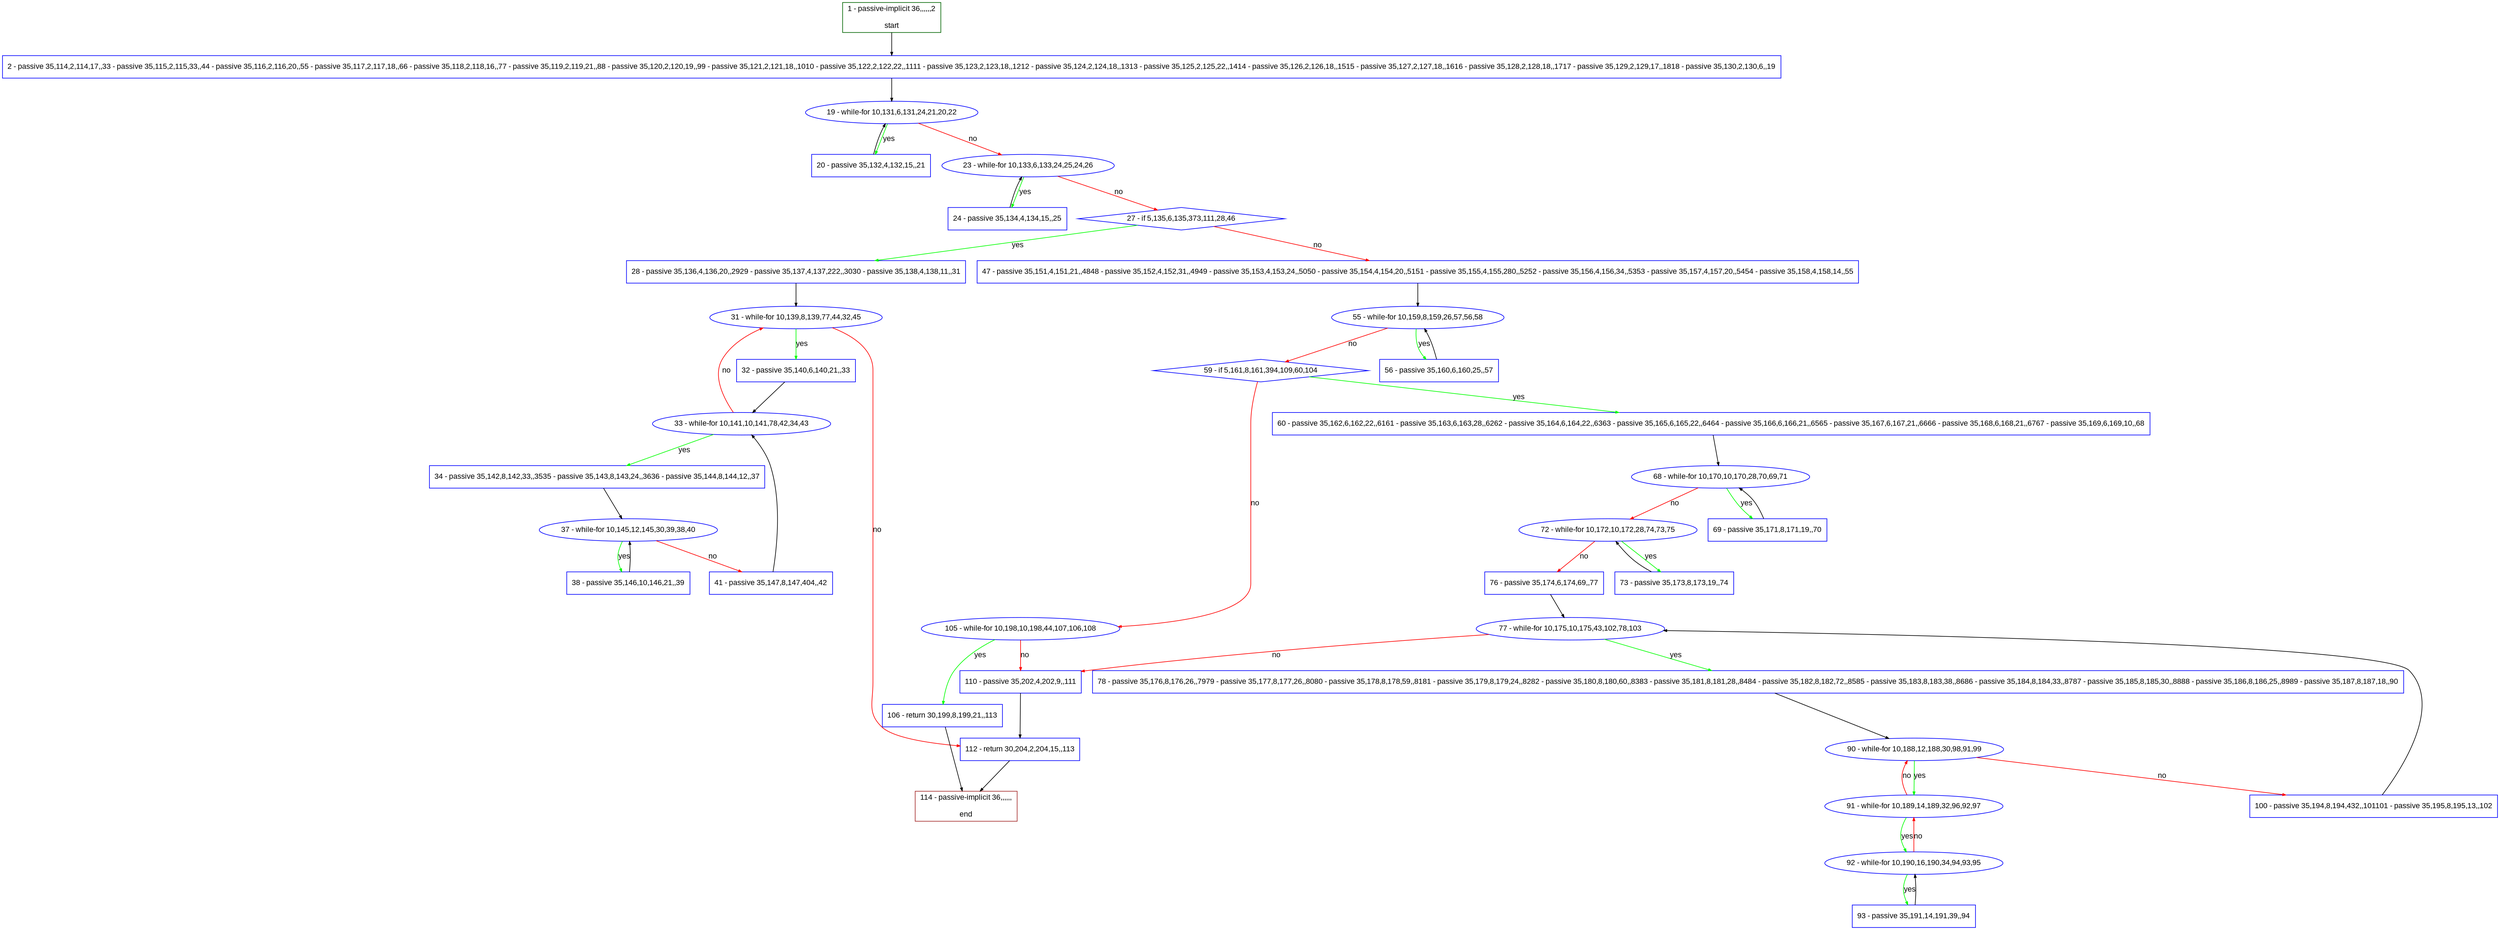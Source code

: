 digraph "" {
  graph [pack="true", label="", fontsize="12", packmode="clust", fontname="Arial", fillcolor="#FFFFCC", bgcolor="white", style="rounded,filled", compound="true"];
  node [node_initialized="no", label="", color="grey", fontsize="12", fillcolor="white", fontname="Arial", style="filled", shape="rectangle", compound="true", fixedsize="false"];
  edge [fontcolor="black", arrowhead="normal", arrowtail="none", arrowsize="0.5", ltail="", label="", color="black", fontsize="12", lhead="", fontname="Arial", dir="forward", compound="true"];
  __N1 [label="2 - passive 35,114,2,114,17,,33 - passive 35,115,2,115,33,,44 - passive 35,116,2,116,20,,55 - passive 35,117,2,117,18,,66 - passive 35,118,2,118,16,,77 - passive 35,119,2,119,21,,88 - passive 35,120,2,120,19,,99 - passive 35,121,2,121,18,,1010 - passive 35,122,2,122,22,,1111 - passive 35,123,2,123,18,,1212 - passive 35,124,2,124,18,,1313 - passive 35,125,2,125,22,,1414 - passive 35,126,2,126,18,,1515 - passive 35,127,2,127,18,,1616 - passive 35,128,2,128,18,,1717 - passive 35,129,2,129,17,,1818 - passive 35,130,2,130,6,,19", color="#0000ff", fillcolor="#ffffff", style="filled", shape="box"];
  __N2 [label="1 - passive-implicit 36,,,,,,2\n\nstart", color="#006400", fillcolor="#ffffff", style="filled", shape="box"];
  __N3 [label="19 - while-for 10,131,6,131,24,21,20,22", color="#0000ff", fillcolor="#ffffff", style="filled", shape="oval"];
  __N4 [label="20 - passive 35,132,4,132,15,,21", color="#0000ff", fillcolor="#ffffff", style="filled", shape="box"];
  __N5 [label="23 - while-for 10,133,6,133,24,25,24,26", color="#0000ff", fillcolor="#ffffff", style="filled", shape="oval"];
  __N6 [label="24 - passive 35,134,4,134,15,,25", color="#0000ff", fillcolor="#ffffff", style="filled", shape="box"];
  __N7 [label="27 - if 5,135,6,135,373,111,28,46", color="#0000ff", fillcolor="#ffffff", style="filled", shape="diamond"];
  __N8 [label="28 - passive 35,136,4,136,20,,2929 - passive 35,137,4,137,222,,3030 - passive 35,138,4,138,11,,31", color="#0000ff", fillcolor="#ffffff", style="filled", shape="box"];
  __N9 [label="47 - passive 35,151,4,151,21,,4848 - passive 35,152,4,152,31,,4949 - passive 35,153,4,153,24,,5050 - passive 35,154,4,154,20,,5151 - passive 35,155,4,155,280,,5252 - passive 35,156,4,156,34,,5353 - passive 35,157,4,157,20,,5454 - passive 35,158,4,158,14,,55", color="#0000ff", fillcolor="#ffffff", style="filled", shape="box"];
  __N10 [label="31 - while-for 10,139,8,139,77,44,32,45", color="#0000ff", fillcolor="#ffffff", style="filled", shape="oval"];
  __N11 [label="32 - passive 35,140,6,140,21,,33", color="#0000ff", fillcolor="#ffffff", style="filled", shape="box"];
  __N12 [label="112 - return 30,204,2,204,15,,113", color="#0000ff", fillcolor="#ffffff", style="filled", shape="box"];
  __N13 [label="33 - while-for 10,141,10,141,78,42,34,43", color="#0000ff", fillcolor="#ffffff", style="filled", shape="oval"];
  __N14 [label="34 - passive 35,142,8,142,33,,3535 - passive 35,143,8,143,24,,3636 - passive 35,144,8,144,12,,37", color="#0000ff", fillcolor="#ffffff", style="filled", shape="box"];
  __N15 [label="37 - while-for 10,145,12,145,30,39,38,40", color="#0000ff", fillcolor="#ffffff", style="filled", shape="oval"];
  __N16 [label="38 - passive 35,146,10,146,21,,39", color="#0000ff", fillcolor="#ffffff", style="filled", shape="box"];
  __N17 [label="41 - passive 35,147,8,147,404,,42", color="#0000ff", fillcolor="#ffffff", style="filled", shape="box"];
  __N18 [label="55 - while-for 10,159,8,159,26,57,56,58", color="#0000ff", fillcolor="#ffffff", style="filled", shape="oval"];
  __N19 [label="56 - passive 35,160,6,160,25,,57", color="#0000ff", fillcolor="#ffffff", style="filled", shape="box"];
  __N20 [label="59 - if 5,161,8,161,394,109,60,104", color="#0000ff", fillcolor="#ffffff", style="filled", shape="diamond"];
  __N21 [label="60 - passive 35,162,6,162,22,,6161 - passive 35,163,6,163,28,,6262 - passive 35,164,6,164,22,,6363 - passive 35,165,6,165,22,,6464 - passive 35,166,6,166,21,,6565 - passive 35,167,6,167,21,,6666 - passive 35,168,6,168,21,,6767 - passive 35,169,6,169,10,,68", color="#0000ff", fillcolor="#ffffff", style="filled", shape="box"];
  __N22 [label="105 - while-for 10,198,10,198,44,107,106,108", color="#0000ff", fillcolor="#ffffff", style="filled", shape="oval"];
  __N23 [label="68 - while-for 10,170,10,170,28,70,69,71", color="#0000ff", fillcolor="#ffffff", style="filled", shape="oval"];
  __N24 [label="69 - passive 35,171,8,171,19,,70", color="#0000ff", fillcolor="#ffffff", style="filled", shape="box"];
  __N25 [label="72 - while-for 10,172,10,172,28,74,73,75", color="#0000ff", fillcolor="#ffffff", style="filled", shape="oval"];
  __N26 [label="73 - passive 35,173,8,173,19,,74", color="#0000ff", fillcolor="#ffffff", style="filled", shape="box"];
  __N27 [label="76 - passive 35,174,6,174,69,,77", color="#0000ff", fillcolor="#ffffff", style="filled", shape="box"];
  __N28 [label="77 - while-for 10,175,10,175,43,102,78,103", color="#0000ff", fillcolor="#ffffff", style="filled", shape="oval"];
  __N29 [label="78 - passive 35,176,8,176,26,,7979 - passive 35,177,8,177,26,,8080 - passive 35,178,8,178,59,,8181 - passive 35,179,8,179,24,,8282 - passive 35,180,8,180,60,,8383 - passive 35,181,8,181,28,,8484 - passive 35,182,8,182,72,,8585 - passive 35,183,8,183,38,,8686 - passive 35,184,8,184,33,,8787 - passive 35,185,8,185,30,,8888 - passive 35,186,8,186,25,,8989 - passive 35,187,8,187,18,,90", color="#0000ff", fillcolor="#ffffff", style="filled", shape="box"];
  __N30 [label="110 - passive 35,202,4,202,9,,111", color="#0000ff", fillcolor="#ffffff", style="filled", shape="box"];
  __N31 [label="90 - while-for 10,188,12,188,30,98,91,99", color="#0000ff", fillcolor="#ffffff", style="filled", shape="oval"];
  __N32 [label="91 - while-for 10,189,14,189,32,96,92,97", color="#0000ff", fillcolor="#ffffff", style="filled", shape="oval"];
  __N33 [label="100 - passive 35,194,8,194,432,,101101 - passive 35,195,8,195,13,,102", color="#0000ff", fillcolor="#ffffff", style="filled", shape="box"];
  __N34 [label="92 - while-for 10,190,16,190,34,94,93,95", color="#0000ff", fillcolor="#ffffff", style="filled", shape="oval"];
  __N35 [label="93 - passive 35,191,14,191,39,,94", color="#0000ff", fillcolor="#ffffff", style="filled", shape="box"];
  __N36 [label="106 - return 30,199,8,199,21,,113", color="#0000ff", fillcolor="#ffffff", style="filled", shape="box"];
  __N37 [label="114 - passive-implicit 36,,,,,,\n\nend", color="#a52a2a", fillcolor="#ffffff", style="filled", shape="box"];
  __N2 -> __N1 [arrowhead="normal", arrowtail="none", color="#000000", label="", dir="forward"];
  __N1 -> __N3 [arrowhead="normal", arrowtail="none", color="#000000", label="", dir="forward"];
  __N3 -> __N4 [arrowhead="normal", arrowtail="none", color="#00ff00", label="yes", dir="forward"];
  __N4 -> __N3 [arrowhead="normal", arrowtail="none", color="#000000", label="", dir="forward"];
  __N3 -> __N5 [arrowhead="normal", arrowtail="none", color="#ff0000", label="no", dir="forward"];
  __N5 -> __N6 [arrowhead="normal", arrowtail="none", color="#00ff00", label="yes", dir="forward"];
  __N6 -> __N5 [arrowhead="normal", arrowtail="none", color="#000000", label="", dir="forward"];
  __N5 -> __N7 [arrowhead="normal", arrowtail="none", color="#ff0000", label="no", dir="forward"];
  __N7 -> __N8 [arrowhead="normal", arrowtail="none", color="#00ff00", label="yes", dir="forward"];
  __N7 -> __N9 [arrowhead="normal", arrowtail="none", color="#ff0000", label="no", dir="forward"];
  __N8 -> __N10 [arrowhead="normal", arrowtail="none", color="#000000", label="", dir="forward"];
  __N10 -> __N11 [arrowhead="normal", arrowtail="none", color="#00ff00", label="yes", dir="forward"];
  __N10 -> __N12 [arrowhead="normal", arrowtail="none", color="#ff0000", label="no", dir="forward"];
  __N11 -> __N13 [arrowhead="normal", arrowtail="none", color="#000000", label="", dir="forward"];
  __N13 -> __N10 [arrowhead="normal", arrowtail="none", color="#ff0000", label="no", dir="forward"];
  __N13 -> __N14 [arrowhead="normal", arrowtail="none", color="#00ff00", label="yes", dir="forward"];
  __N14 -> __N15 [arrowhead="normal", arrowtail="none", color="#000000", label="", dir="forward"];
  __N15 -> __N16 [arrowhead="normal", arrowtail="none", color="#00ff00", label="yes", dir="forward"];
  __N16 -> __N15 [arrowhead="normal", arrowtail="none", color="#000000", label="", dir="forward"];
  __N15 -> __N17 [arrowhead="normal", arrowtail="none", color="#ff0000", label="no", dir="forward"];
  __N17 -> __N13 [arrowhead="normal", arrowtail="none", color="#000000", label="", dir="forward"];
  __N9 -> __N18 [arrowhead="normal", arrowtail="none", color="#000000", label="", dir="forward"];
  __N18 -> __N19 [arrowhead="normal", arrowtail="none", color="#00ff00", label="yes", dir="forward"];
  __N19 -> __N18 [arrowhead="normal", arrowtail="none", color="#000000", label="", dir="forward"];
  __N18 -> __N20 [arrowhead="normal", arrowtail="none", color="#ff0000", label="no", dir="forward"];
  __N20 -> __N21 [arrowhead="normal", arrowtail="none", color="#00ff00", label="yes", dir="forward"];
  __N20 -> __N22 [arrowhead="normal", arrowtail="none", color="#ff0000", label="no", dir="forward"];
  __N21 -> __N23 [arrowhead="normal", arrowtail="none", color="#000000", label="", dir="forward"];
  __N23 -> __N24 [arrowhead="normal", arrowtail="none", color="#00ff00", label="yes", dir="forward"];
  __N24 -> __N23 [arrowhead="normal", arrowtail="none", color="#000000", label="", dir="forward"];
  __N23 -> __N25 [arrowhead="normal", arrowtail="none", color="#ff0000", label="no", dir="forward"];
  __N25 -> __N26 [arrowhead="normal", arrowtail="none", color="#00ff00", label="yes", dir="forward"];
  __N26 -> __N25 [arrowhead="normal", arrowtail="none", color="#000000", label="", dir="forward"];
  __N25 -> __N27 [arrowhead="normal", arrowtail="none", color="#ff0000", label="no", dir="forward"];
  __N27 -> __N28 [arrowhead="normal", arrowtail="none", color="#000000", label="", dir="forward"];
  __N28 -> __N29 [arrowhead="normal", arrowtail="none", color="#00ff00", label="yes", dir="forward"];
  __N28 -> __N30 [arrowhead="normal", arrowtail="none", color="#ff0000", label="no", dir="forward"];
  __N29 -> __N31 [arrowhead="normal", arrowtail="none", color="#000000", label="", dir="forward"];
  __N31 -> __N32 [arrowhead="normal", arrowtail="none", color="#00ff00", label="yes", dir="forward"];
  __N32 -> __N31 [arrowhead="normal", arrowtail="none", color="#ff0000", label="no", dir="forward"];
  __N31 -> __N33 [arrowhead="normal", arrowtail="none", color="#ff0000", label="no", dir="forward"];
  __N32 -> __N34 [arrowhead="normal", arrowtail="none", color="#00ff00", label="yes", dir="forward"];
  __N34 -> __N32 [arrowhead="normal", arrowtail="none", color="#ff0000", label="no", dir="forward"];
  __N34 -> __N35 [arrowhead="normal", arrowtail="none", color="#00ff00", label="yes", dir="forward"];
  __N35 -> __N34 [arrowhead="normal", arrowtail="none", color="#000000", label="", dir="forward"];
  __N33 -> __N28 [arrowhead="normal", arrowtail="none", color="#000000", label="", dir="forward"];
  __N22 -> __N36 [arrowhead="normal", arrowtail="none", color="#00ff00", label="yes", dir="forward"];
  __N22 -> __N30 [arrowhead="normal", arrowtail="none", color="#ff0000", label="no", dir="forward"];
  __N36 -> __N37 [arrowhead="normal", arrowtail="none", color="#000000", label="", dir="forward"];
  __N30 -> __N12 [arrowhead="normal", arrowtail="none", color="#000000", label="", dir="forward"];
  __N12 -> __N37 [arrowhead="normal", arrowtail="none", color="#000000", label="", dir="forward"];
}
